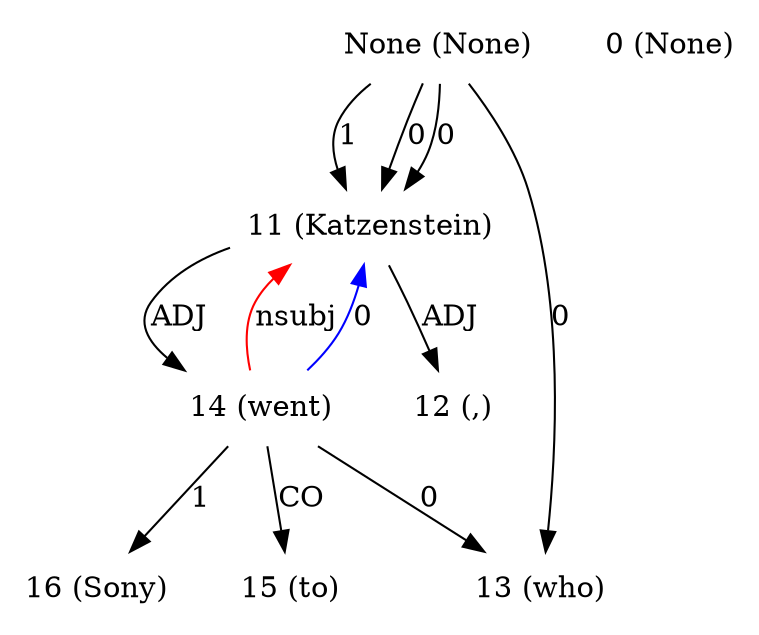 digraph G{
edge [dir=forward]
node [shape=plaintext]

None [label="None (None)"]
None -> 11 [label="1"]
None [label="None (None)"]
None -> 11 [label="0"]
None [label="None (None)"]
None -> 11 [label="0"]
None -> 13 [label="0"]
0 [label="0 (None)"]
11 [label="11 (Katzenstein)"]
11 -> 12 [label="ADJ"]
11 -> 14 [label="ADJ"]
14 -> 11 [label="nsubj", color="red"]
12 [label="12 (,)"]
13 [label="13 (who)"]
14 [label="14 (went)"]
14 -> 16 [label="1"]
14 -> 13 [label="0"]
14 -> 11 [label="0", color="blue"]
14 -> 15 [label="CO"]
15 [label="15 (to)"]
16 [label="16 (Sony)"]
}
